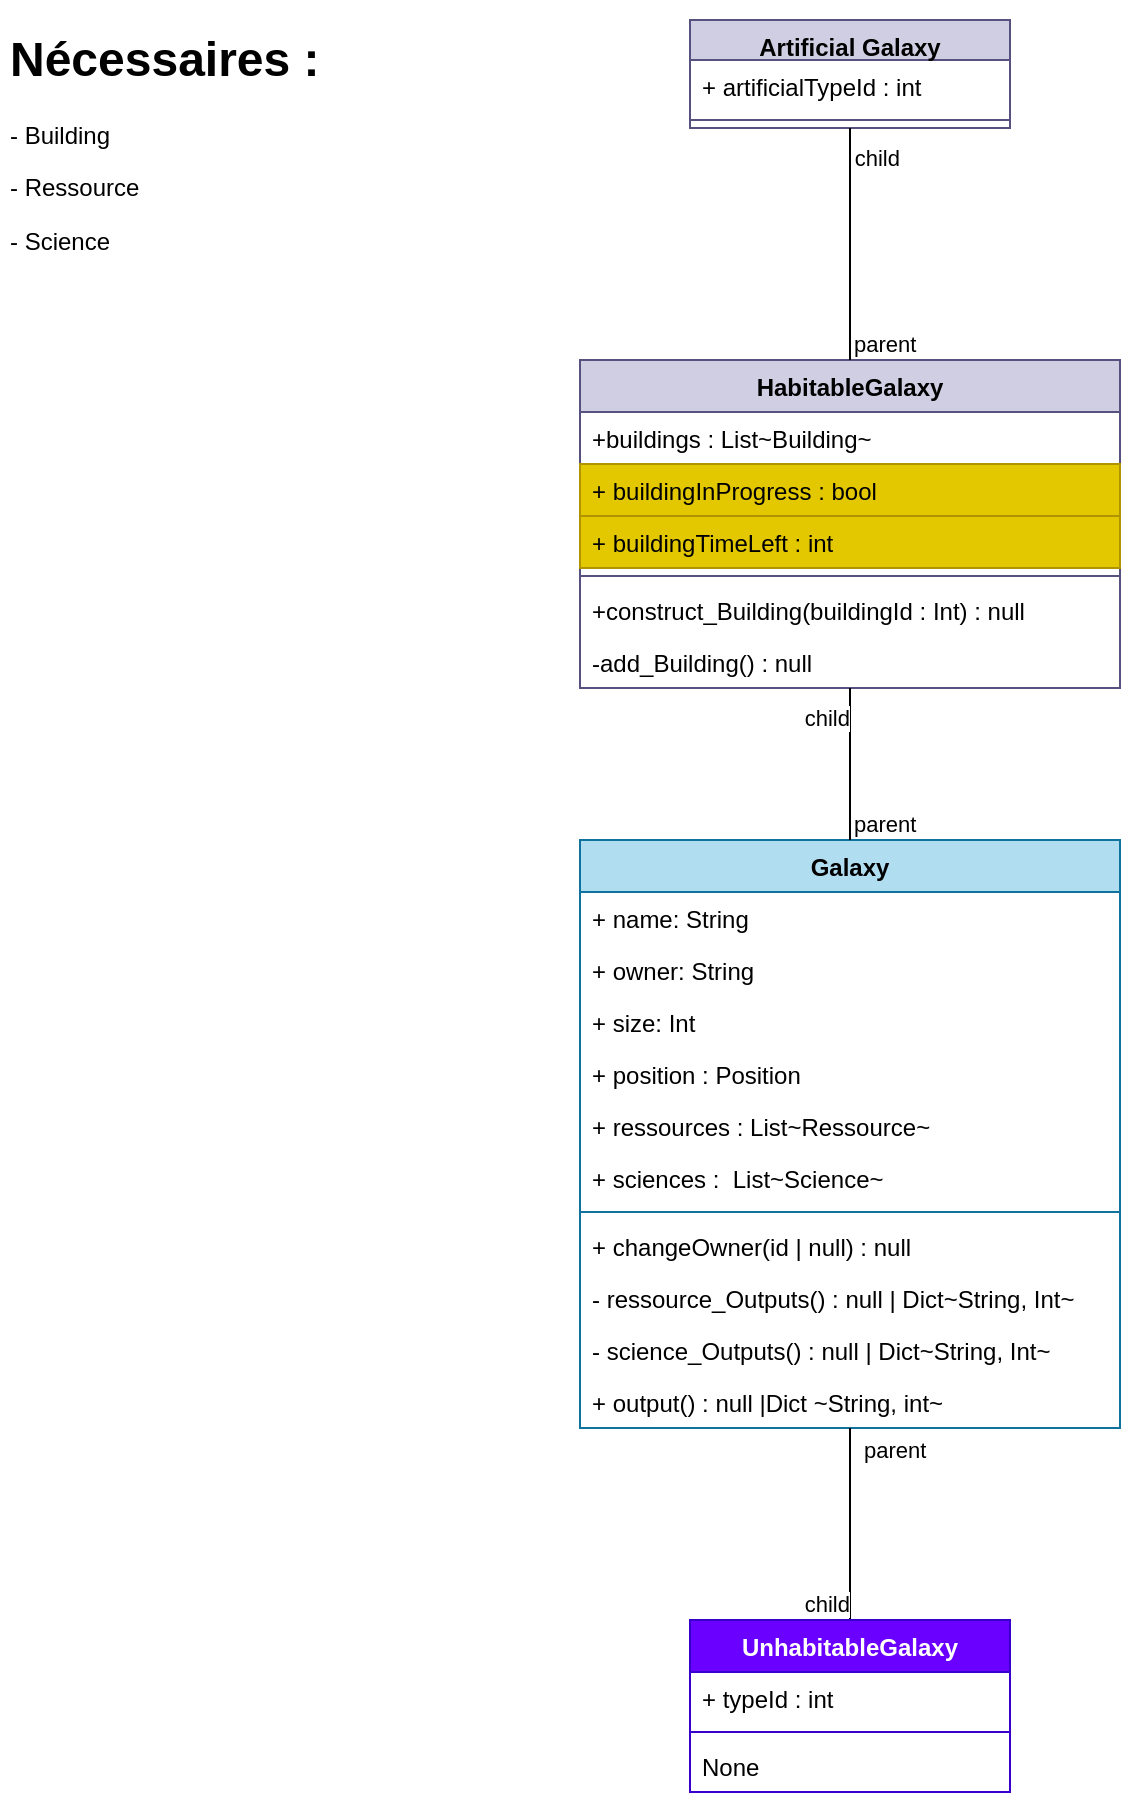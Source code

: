 <mxfile version="20.8.10" type="device"><diagram name="Planets" id="eifaJAMiBqz2vUN9s8L_"><mxGraphModel dx="1180" dy="2050" grid="1" gridSize="10" guides="1" tooltips="1" connect="1" arrows="1" fold="1" page="1" pageScale="1" pageWidth="827" pageHeight="1169" math="0" shadow="0"><root><mxCell id="0"/><mxCell id="1" parent="0"/><mxCell id="BOdcl9nPbtiTQyJ_7Dqo-1" value="Galaxy" style="swimlane;fontStyle=1;align=center;verticalAlign=top;childLayout=stackLayout;horizontal=1;startSize=26;horizontalStack=0;resizeParent=1;resizeParentMax=0;resizeLast=0;collapsible=1;marginBottom=0;fillColor=#b1ddf0;strokeColor=#10739e;" parent="1" vertex="1"><mxGeometry x="500" y="540" width="270" height="294" as="geometry"/></mxCell><mxCell id="BOdcl9nPbtiTQyJ_7Dqo-2" value="+ name: String" style="text;strokeColor=none;fillColor=none;align=left;verticalAlign=top;spacingLeft=4;spacingRight=4;overflow=hidden;rotatable=0;points=[[0,0.5],[1,0.5]];portConstraint=eastwest;" parent="BOdcl9nPbtiTQyJ_7Dqo-1" vertex="1"><mxGeometry y="26" width="270" height="26" as="geometry"/></mxCell><mxCell id="BOdcl9nPbtiTQyJ_7Dqo-24" value="+ owner: String" style="text;strokeColor=none;fillColor=none;align=left;verticalAlign=top;spacingLeft=4;spacingRight=4;overflow=hidden;rotatable=0;points=[[0,0.5],[1,0.5]];portConstraint=eastwest;" parent="BOdcl9nPbtiTQyJ_7Dqo-1" vertex="1"><mxGeometry y="52" width="270" height="26" as="geometry"/></mxCell><mxCell id="BOdcl9nPbtiTQyJ_7Dqo-23" value="+ size: Int" style="text;strokeColor=none;fillColor=none;align=left;verticalAlign=top;spacingLeft=4;spacingRight=4;overflow=hidden;rotatable=0;points=[[0,0.5],[1,0.5]];portConstraint=eastwest;" parent="BOdcl9nPbtiTQyJ_7Dqo-1" vertex="1"><mxGeometry y="78" width="270" height="26" as="geometry"/></mxCell><mxCell id="BOdcl9nPbtiTQyJ_7Dqo-27" value="+ position : Position" style="text;strokeColor=none;fillColor=none;align=left;verticalAlign=top;spacingLeft=4;spacingRight=4;overflow=hidden;rotatable=0;points=[[0,0.5],[1,0.5]];portConstraint=eastwest;" parent="BOdcl9nPbtiTQyJ_7Dqo-1" vertex="1"><mxGeometry y="104" width="270" height="26" as="geometry"/></mxCell><mxCell id="BOdcl9nPbtiTQyJ_7Dqo-26" value="+ ressources : List~Ressource~ " style="text;strokeColor=none;fillColor=none;align=left;verticalAlign=top;spacingLeft=4;spacingRight=4;overflow=hidden;rotatable=0;points=[[0,0.5],[1,0.5]];portConstraint=eastwest;" parent="BOdcl9nPbtiTQyJ_7Dqo-1" vertex="1"><mxGeometry y="130" width="270" height="26" as="geometry"/></mxCell><mxCell id="BOdcl9nPbtiTQyJ_7Dqo-25" value="+ sciences :  List~Science~ " style="text;strokeColor=none;fillColor=none;align=left;verticalAlign=top;spacingLeft=4;spacingRight=4;overflow=hidden;rotatable=0;points=[[0,0.5],[1,0.5]];portConstraint=eastwest;" parent="BOdcl9nPbtiTQyJ_7Dqo-1" vertex="1"><mxGeometry y="156" width="270" height="26" as="geometry"/></mxCell><mxCell id="BOdcl9nPbtiTQyJ_7Dqo-3" value="" style="line;strokeWidth=1;fillColor=none;align=left;verticalAlign=middle;spacingTop=-1;spacingLeft=3;spacingRight=3;rotatable=0;labelPosition=right;points=[];portConstraint=eastwest;strokeColor=inherit;" parent="BOdcl9nPbtiTQyJ_7Dqo-1" vertex="1"><mxGeometry y="182" width="270" height="8" as="geometry"/></mxCell><mxCell id="BOdcl9nPbtiTQyJ_7Dqo-4" value="+ changeOwner(id | null) : null&#10;" style="text;strokeColor=none;fillColor=none;align=left;verticalAlign=top;spacingLeft=4;spacingRight=4;overflow=hidden;rotatable=0;points=[[0,0.5],[1,0.5]];portConstraint=eastwest;" parent="BOdcl9nPbtiTQyJ_7Dqo-1" vertex="1"><mxGeometry y="190" width="270" height="26" as="geometry"/></mxCell><mxCell id="LwAzctYTJ0W2bDbH9S1O-14" value="- ressource_Outputs() : null | Dict~String, Int~" style="text;strokeColor=none;fillColor=none;align=left;verticalAlign=top;spacingLeft=4;spacingRight=4;overflow=hidden;rotatable=0;points=[[0,0.5],[1,0.5]];portConstraint=eastwest;" parent="BOdcl9nPbtiTQyJ_7Dqo-1" vertex="1"><mxGeometry y="216" width="270" height="26" as="geometry"/></mxCell><mxCell id="LwAzctYTJ0W2bDbH9S1O-13" value="- science_Outputs() : null | Dict~String, Int~" style="text;strokeColor=none;fillColor=none;align=left;verticalAlign=top;spacingLeft=4;spacingRight=4;overflow=hidden;rotatable=0;points=[[0,0.5],[1,0.5]];portConstraint=eastwest;" parent="BOdcl9nPbtiTQyJ_7Dqo-1" vertex="1"><mxGeometry y="242" width="270" height="26" as="geometry"/></mxCell><mxCell id="LwAzctYTJ0W2bDbH9S1O-23" value="+ output() : null |Dict ~String, int~" style="text;strokeColor=none;fillColor=none;align=left;verticalAlign=top;spacingLeft=4;spacingRight=4;overflow=hidden;rotatable=0;points=[[0,0.5],[1,0.5]];portConstraint=eastwest;" parent="BOdcl9nPbtiTQyJ_7Dqo-1" vertex="1"><mxGeometry y="268" width="270" height="26" as="geometry"/></mxCell><mxCell id="BOdcl9nPbtiTQyJ_7Dqo-5" value="HabitableGalaxy" style="swimlane;fontStyle=1;align=center;verticalAlign=top;childLayout=stackLayout;horizontal=1;startSize=26;horizontalStack=0;resizeParent=1;resizeParentMax=0;resizeLast=0;collapsible=1;marginBottom=0;fillColor=#d0cee2;strokeColor=#56517e;" parent="1" vertex="1"><mxGeometry x="500" y="300" width="270" height="164" as="geometry"/></mxCell><mxCell id="BOdcl9nPbtiTQyJ_7Dqo-6" value="+buildings : List~Building~" style="text;strokeColor=none;fillColor=none;align=left;verticalAlign=top;spacingLeft=4;spacingRight=4;overflow=hidden;rotatable=0;points=[[0,0.5],[1,0.5]];portConstraint=eastwest;" parent="BOdcl9nPbtiTQyJ_7Dqo-5" vertex="1"><mxGeometry y="26" width="270" height="26" as="geometry"/></mxCell><mxCell id="LwAzctYTJ0W2bDbH9S1O-17" value="+ buildingInProgress : bool" style="text;strokeColor=#B09500;fillColor=#e3c800;align=left;verticalAlign=top;spacingLeft=4;spacingRight=4;overflow=hidden;rotatable=0;points=[[0,0.5],[1,0.5]];portConstraint=eastwest;fontColor=#000000;" parent="BOdcl9nPbtiTQyJ_7Dqo-5" vertex="1"><mxGeometry y="52" width="270" height="26" as="geometry"/></mxCell><mxCell id="LwAzctYTJ0W2bDbH9S1O-16" value="+ buildingTimeLeft : int" style="text;strokeColor=#B09500;fillColor=#e3c800;align=left;verticalAlign=top;spacingLeft=4;spacingRight=4;overflow=hidden;rotatable=0;points=[[0,0.5],[1,0.5]];portConstraint=eastwest;fontColor=#000000;" parent="BOdcl9nPbtiTQyJ_7Dqo-5" vertex="1"><mxGeometry y="78" width="270" height="26" as="geometry"/></mxCell><mxCell id="BOdcl9nPbtiTQyJ_7Dqo-7" value="" style="line;strokeWidth=1;fillColor=none;align=left;verticalAlign=middle;spacingTop=-1;spacingLeft=3;spacingRight=3;rotatable=0;labelPosition=right;points=[];portConstraint=eastwest;strokeColor=inherit;" parent="BOdcl9nPbtiTQyJ_7Dqo-5" vertex="1"><mxGeometry y="104" width="270" height="8" as="geometry"/></mxCell><mxCell id="BOdcl9nPbtiTQyJ_7Dqo-8" value="+construct_Building(buildingId : Int) : null" style="text;strokeColor=none;fillColor=none;align=left;verticalAlign=top;spacingLeft=4;spacingRight=4;overflow=hidden;rotatable=0;points=[[0,0.5],[1,0.5]];portConstraint=eastwest;" parent="BOdcl9nPbtiTQyJ_7Dqo-5" vertex="1"><mxGeometry y="112" width="270" height="26" as="geometry"/></mxCell><mxCell id="LwAzctYTJ0W2bDbH9S1O-15" value="-add_Building() : null" style="text;strokeColor=none;fillColor=none;align=left;verticalAlign=top;spacingLeft=4;spacingRight=4;overflow=hidden;rotatable=0;points=[[0,0.5],[1,0.5]];portConstraint=eastwest;" parent="BOdcl9nPbtiTQyJ_7Dqo-5" vertex="1"><mxGeometry y="138" width="270" height="26" as="geometry"/></mxCell><mxCell id="BOdcl9nPbtiTQyJ_7Dqo-13" value="Artificial Galaxy&#10;" style="swimlane;fontStyle=1;align=center;verticalAlign=top;childLayout=stackLayout;horizontal=1;startSize=20;horizontalStack=0;resizeParent=1;resizeParentMax=0;resizeLast=0;collapsible=1;marginBottom=0;fillColor=#d0cee2;strokeColor=#56517e;" parent="1" vertex="1"><mxGeometry x="555" y="130" width="160" height="54" as="geometry"/></mxCell><mxCell id="BOdcl9nPbtiTQyJ_7Dqo-14" value="+ artificialTypeId : int" style="text;strokeColor=none;fillColor=none;align=left;verticalAlign=top;spacingLeft=4;spacingRight=4;overflow=hidden;rotatable=0;points=[[0,0.5],[1,0.5]];portConstraint=eastwest;" parent="BOdcl9nPbtiTQyJ_7Dqo-13" vertex="1"><mxGeometry y="20" width="160" height="26" as="geometry"/></mxCell><mxCell id="BOdcl9nPbtiTQyJ_7Dqo-15" value="" style="line;strokeWidth=1;fillColor=none;align=left;verticalAlign=middle;spacingTop=-1;spacingLeft=3;spacingRight=3;rotatable=0;labelPosition=right;points=[];portConstraint=eastwest;strokeColor=inherit;" parent="BOdcl9nPbtiTQyJ_7Dqo-13" vertex="1"><mxGeometry y="46" width="160" height="8" as="geometry"/></mxCell><mxCell id="LwAzctYTJ0W2bDbH9S1O-1" value="" style="endArrow=none;html=1;edgeStyle=orthogonalEdgeStyle;rounded=0;exitX=0.5;exitY=0;exitDx=0;exitDy=0;" parent="1" source="BOdcl9nPbtiTQyJ_7Dqo-1" target="BOdcl9nPbtiTQyJ_7Dqo-5" edge="1"><mxGeometry relative="1" as="geometry"><mxPoint x="780" y="400" as="sourcePoint"/><mxPoint x="940" y="400" as="targetPoint"/></mxGeometry></mxCell><mxCell id="LwAzctYTJ0W2bDbH9S1O-2" value="parent" style="edgeLabel;resizable=0;html=1;align=left;verticalAlign=bottom;" parent="LwAzctYTJ0W2bDbH9S1O-1" connectable="0" vertex="1"><mxGeometry x="-1" relative="1" as="geometry"/></mxCell><mxCell id="LwAzctYTJ0W2bDbH9S1O-3" value="child" style="edgeLabel;resizable=0;html=1;align=right;verticalAlign=bottom;" parent="LwAzctYTJ0W2bDbH9S1O-1" connectable="0" vertex="1"><mxGeometry x="1" relative="1" as="geometry"><mxPoint y="23" as="offset"/></mxGeometry></mxCell><mxCell id="LwAzctYTJ0W2bDbH9S1O-4" value="" style="endArrow=none;html=1;edgeStyle=orthogonalEdgeStyle;rounded=0;exitX=0.5;exitY=0;exitDx=0;exitDy=0;" parent="1" source="BOdcl9nPbtiTQyJ_7Dqo-5" target="BOdcl9nPbtiTQyJ_7Dqo-13" edge="1"><mxGeometry relative="1" as="geometry"><mxPoint x="800" y="370" as="sourcePoint"/><mxPoint x="660" y="220" as="targetPoint"/><Array as="points"/></mxGeometry></mxCell><mxCell id="LwAzctYTJ0W2bDbH9S1O-5" value="parent" style="edgeLabel;resizable=0;html=1;align=left;verticalAlign=bottom;" parent="LwAzctYTJ0W2bDbH9S1O-4" connectable="0" vertex="1"><mxGeometry x="-1" relative="1" as="geometry"/></mxCell><mxCell id="LwAzctYTJ0W2bDbH9S1O-6" value="child" style="edgeLabel;resizable=0;html=1;align=right;verticalAlign=bottom;" parent="LwAzctYTJ0W2bDbH9S1O-4" connectable="0" vertex="1"><mxGeometry x="1" relative="1" as="geometry"><mxPoint x="25" y="23" as="offset"/></mxGeometry></mxCell><mxCell id="LwAzctYTJ0W2bDbH9S1O-7" value="" style="endArrow=none;html=1;edgeStyle=orthogonalEdgeStyle;rounded=0;" parent="1" source="BOdcl9nPbtiTQyJ_7Dqo-1" target="LwAzctYTJ0W2bDbH9S1O-18" edge="1"><mxGeometry relative="1" as="geometry"><mxPoint x="645" y="680" as="sourcePoint"/><mxPoint x="635" y="870" as="targetPoint"/></mxGeometry></mxCell><mxCell id="LwAzctYTJ0W2bDbH9S1O-8" value="parent" style="edgeLabel;resizable=0;html=1;align=left;verticalAlign=bottom;" parent="LwAzctYTJ0W2bDbH9S1O-7" connectable="0" vertex="1"><mxGeometry x="-1" relative="1" as="geometry"><mxPoint x="5" y="19" as="offset"/></mxGeometry></mxCell><mxCell id="LwAzctYTJ0W2bDbH9S1O-9" value="child" style="edgeLabel;resizable=0;html=1;align=right;verticalAlign=bottom;" parent="LwAzctYTJ0W2bDbH9S1O-7" connectable="0" vertex="1"><mxGeometry x="1" relative="1" as="geometry"/></mxCell><mxCell id="LwAzctYTJ0W2bDbH9S1O-18" value="UnhabitableGalaxy" style="swimlane;fontStyle=1;align=center;verticalAlign=top;childLayout=stackLayout;horizontal=1;startSize=26;horizontalStack=0;resizeParent=1;resizeParentMax=0;resizeLast=0;collapsible=1;marginBottom=0;fillColor=#6a00ff;html=0;fontColor=#ffffff;strokeColor=#3700CC;" parent="1" vertex="1"><mxGeometry x="555" y="930" width="160" height="86" as="geometry"/></mxCell><mxCell id="LwAzctYTJ0W2bDbH9S1O-19" value="+ typeId : int" style="text;strokeColor=none;fillColor=none;align=left;verticalAlign=top;spacingLeft=4;spacingRight=4;overflow=hidden;rotatable=0;points=[[0,0.5],[1,0.5]];portConstraint=eastwest;" parent="LwAzctYTJ0W2bDbH9S1O-18" vertex="1"><mxGeometry y="26" width="160" height="26" as="geometry"/></mxCell><mxCell id="LwAzctYTJ0W2bDbH9S1O-20" value="" style="line;strokeWidth=1;fillColor=none;align=left;verticalAlign=middle;spacingTop=-1;spacingLeft=3;spacingRight=3;rotatable=0;labelPosition=right;points=[];portConstraint=eastwest;strokeColor=inherit;html=0;" parent="LwAzctYTJ0W2bDbH9S1O-18" vertex="1"><mxGeometry y="52" width="160" height="8" as="geometry"/></mxCell><mxCell id="LwAzctYTJ0W2bDbH9S1O-21" value="None" style="text;strokeColor=none;fillColor=none;align=left;verticalAlign=top;spacingLeft=4;spacingRight=4;overflow=hidden;rotatable=0;points=[[0,0.5],[1,0.5]];portConstraint=eastwest;" parent="LwAzctYTJ0W2bDbH9S1O-18" vertex="1"><mxGeometry y="60" width="160" height="26" as="geometry"/></mxCell><mxCell id="LwAzctYTJ0W2bDbH9S1O-22" value="&lt;h1&gt;Nécessaires :&lt;/h1&gt;&lt;p&gt;- Building&lt;/p&gt;&lt;p&gt;- Ressource&lt;/p&gt;&lt;p&gt;- Science&lt;/p&gt;&lt;p&gt;&lt;br&gt;&lt;/p&gt;" style="text;html=1;strokeColor=none;fillColor=none;spacing=5;spacingTop=-20;whiteSpace=wrap;overflow=hidden;rounded=0;" parent="1" vertex="1"><mxGeometry x="210" y="130" width="190" height="120" as="geometry"/></mxCell></root></mxGraphModel></diagram></mxfile>